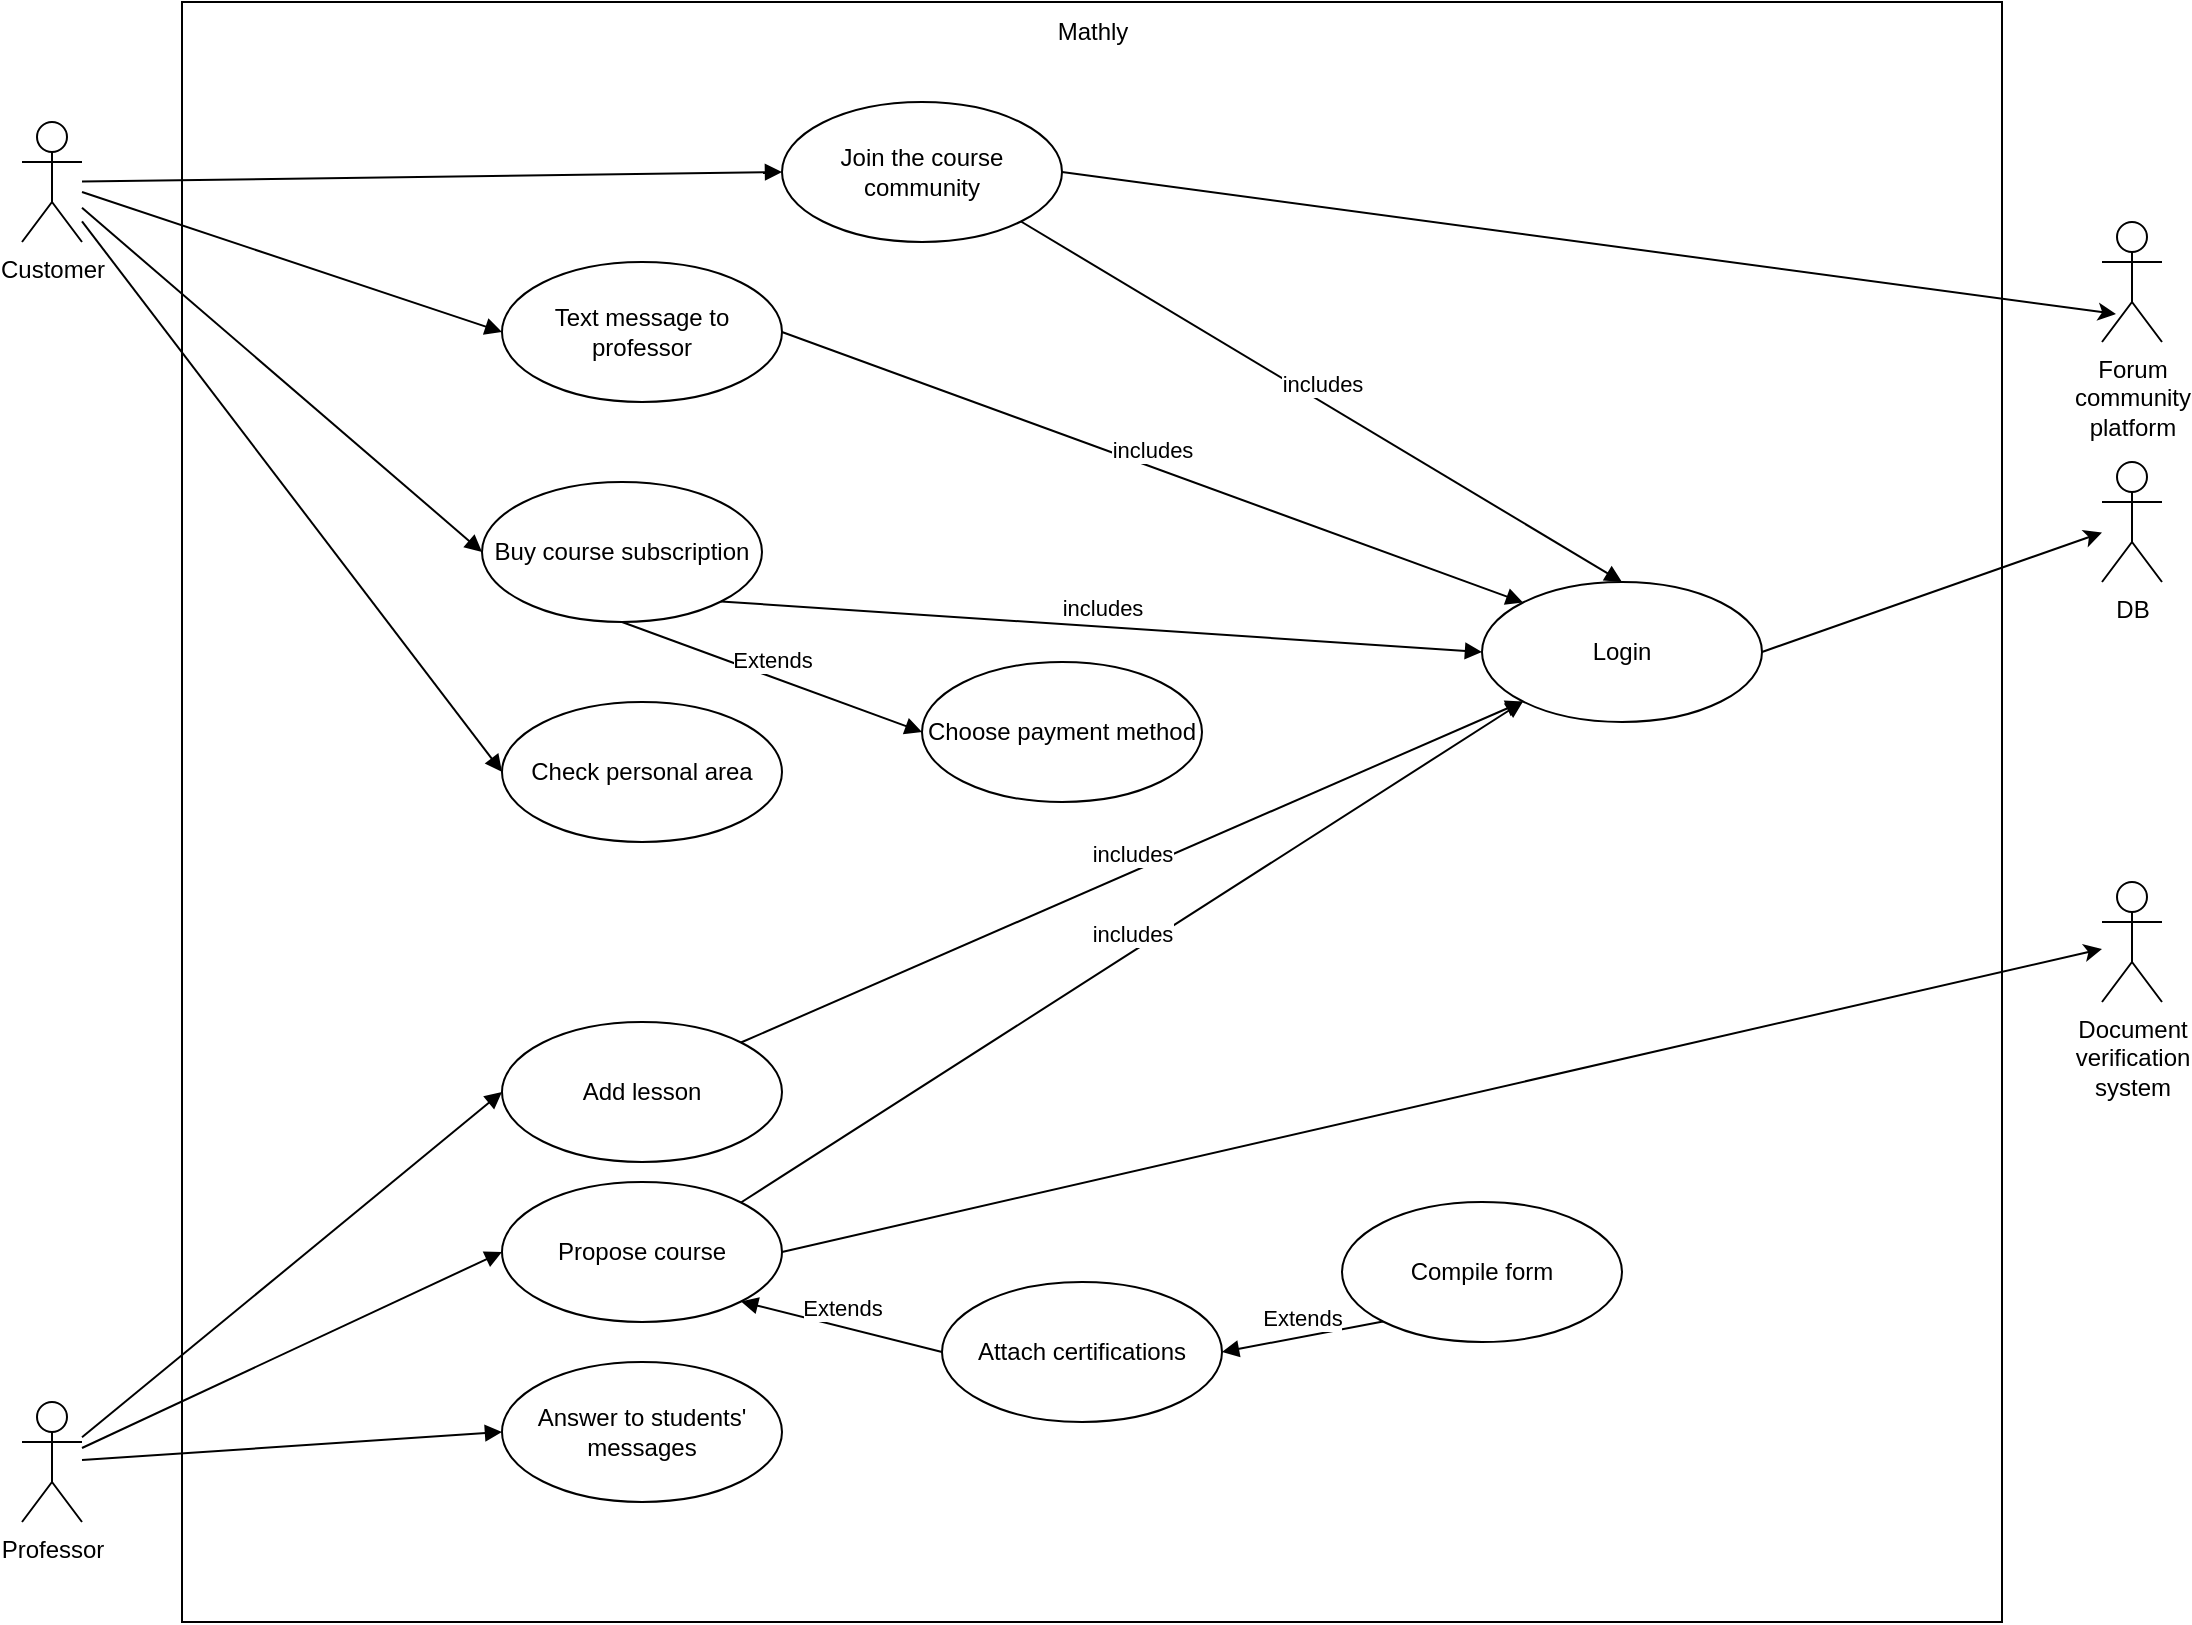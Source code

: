 <mxfile version="22.0.2" type="device">
  <diagram name="Page-1" id="TtVnkeEEjEB0-R0Kt0P4">
    <mxGraphModel dx="1364" dy="843" grid="1" gridSize="10" guides="1" tooltips="1" connect="1" arrows="1" fold="1" page="1" pageScale="1" pageWidth="850" pageHeight="1100" math="0" shadow="0">
      <root>
        <mxCell id="0" />
        <mxCell id="1" parent="0" />
        <mxCell id="7eg9AI-U8wfrf_obAaeg-1" value="" style="rounded=0;whiteSpace=wrap;html=1;" vertex="1" parent="1">
          <mxGeometry x="220" y="50" width="910" height="810" as="geometry" />
        </mxCell>
        <mxCell id="7eg9AI-U8wfrf_obAaeg-2" value="Customer" style="shape=umlActor;verticalLabelPosition=bottom;verticalAlign=top;html=1;outlineConnect=0;" vertex="1" parent="1">
          <mxGeometry x="140" y="110" width="30" height="60" as="geometry" />
        </mxCell>
        <mxCell id="7eg9AI-U8wfrf_obAaeg-3" value="Mathly" style="text;html=1;align=center;verticalAlign=middle;resizable=0;points=[];autosize=1;strokeColor=none;fillColor=none;" vertex="1" parent="1">
          <mxGeometry x="645" y="50" width="60" height="30" as="geometry" />
        </mxCell>
        <mxCell id="7eg9AI-U8wfrf_obAaeg-4" value="Professor&lt;br&gt;" style="shape=umlActor;verticalLabelPosition=bottom;verticalAlign=top;html=1;outlineConnect=0;" vertex="1" parent="1">
          <mxGeometry x="140" y="750" width="30" height="60" as="geometry" />
        </mxCell>
        <mxCell id="7eg9AI-U8wfrf_obAaeg-5" value="DB" style="shape=umlActor;verticalLabelPosition=bottom;verticalAlign=top;html=1;outlineConnect=0;" vertex="1" parent="1">
          <mxGeometry x="1180" y="280" width="30" height="60" as="geometry" />
        </mxCell>
        <mxCell id="7eg9AI-U8wfrf_obAaeg-6" value="Document&lt;br&gt;verification&lt;br&gt;system" style="shape=umlActor;verticalLabelPosition=bottom;verticalAlign=top;html=1;outlineConnect=0;" vertex="1" parent="1">
          <mxGeometry x="1180" y="490" width="30" height="60" as="geometry" />
        </mxCell>
        <mxCell id="7eg9AI-U8wfrf_obAaeg-7" value="Buy course subscription" style="ellipse;whiteSpace=wrap;html=1;" vertex="1" parent="1">
          <mxGeometry x="370" y="290" width="140" height="70" as="geometry" />
        </mxCell>
        <mxCell id="7eg9AI-U8wfrf_obAaeg-8" value="Choose payment method" style="ellipse;whiteSpace=wrap;html=1;" vertex="1" parent="1">
          <mxGeometry x="590" y="380" width="140" height="70" as="geometry" />
        </mxCell>
        <mxCell id="7eg9AI-U8wfrf_obAaeg-9" value="Extends" style="html=1;verticalAlign=bottom;endArrow=block;curved=0;rounded=0;exitX=0.5;exitY=1;exitDx=0;exitDy=0;entryX=0;entryY=0.5;entryDx=0;entryDy=0;" edge="1" parent="1" source="7eg9AI-U8wfrf_obAaeg-7" target="7eg9AI-U8wfrf_obAaeg-8">
          <mxGeometry width="80" relative="1" as="geometry">
            <mxPoint x="540" y="130" as="sourcePoint" />
            <mxPoint x="620" y="130" as="targetPoint" />
          </mxGeometry>
        </mxCell>
        <mxCell id="7eg9AI-U8wfrf_obAaeg-10" value="" style="html=1;verticalAlign=bottom;endArrow=block;curved=0;rounded=0;entryX=0;entryY=0.5;entryDx=0;entryDy=0;" edge="1" parent="1" source="7eg9AI-U8wfrf_obAaeg-2" target="7eg9AI-U8wfrf_obAaeg-7">
          <mxGeometry width="80" relative="1" as="geometry">
            <mxPoint x="280" y="150" as="sourcePoint" />
            <mxPoint x="360" y="150" as="targetPoint" />
          </mxGeometry>
        </mxCell>
        <mxCell id="7eg9AI-U8wfrf_obAaeg-11" value="Text message to professor" style="ellipse;whiteSpace=wrap;html=1;" vertex="1" parent="1">
          <mxGeometry x="380" y="180" width="140" height="70" as="geometry" />
        </mxCell>
        <mxCell id="7eg9AI-U8wfrf_obAaeg-39" style="rounded=0;orthogonalLoop=1;jettySize=auto;html=1;exitX=1;exitY=0.5;exitDx=0;exitDy=0;" edge="1" parent="1" source="7eg9AI-U8wfrf_obAaeg-12" target="7eg9AI-U8wfrf_obAaeg-6">
          <mxGeometry relative="1" as="geometry" />
        </mxCell>
        <mxCell id="7eg9AI-U8wfrf_obAaeg-12" value="Propose course" style="ellipse;whiteSpace=wrap;html=1;" vertex="1" parent="1">
          <mxGeometry x="380" y="640" width="140" height="70" as="geometry" />
        </mxCell>
        <mxCell id="7eg9AI-U8wfrf_obAaeg-13" value="Compile form" style="ellipse;whiteSpace=wrap;html=1;" vertex="1" parent="1">
          <mxGeometry x="800" y="650" width="140" height="70" as="geometry" />
        </mxCell>
        <mxCell id="7eg9AI-U8wfrf_obAaeg-14" value="Attach certifications" style="ellipse;whiteSpace=wrap;html=1;" vertex="1" parent="1">
          <mxGeometry x="600" y="690" width="140" height="70" as="geometry" />
        </mxCell>
        <mxCell id="7eg9AI-U8wfrf_obAaeg-15" value="Extends" style="html=1;verticalAlign=bottom;endArrow=block;curved=0;rounded=0;exitX=0;exitY=1;exitDx=0;exitDy=0;entryX=1;entryY=0.5;entryDx=0;entryDy=0;" edge="1" parent="1" source="7eg9AI-U8wfrf_obAaeg-13" target="7eg9AI-U8wfrf_obAaeg-14">
          <mxGeometry width="80" relative="1" as="geometry">
            <mxPoint x="530" y="135" as="sourcePoint" />
            <mxPoint x="700" y="115" as="targetPoint" />
          </mxGeometry>
        </mxCell>
        <mxCell id="7eg9AI-U8wfrf_obAaeg-16" value="Extends" style="html=1;verticalAlign=bottom;endArrow=block;curved=0;rounded=0;exitX=0;exitY=0.5;exitDx=0;exitDy=0;entryX=1;entryY=1;entryDx=0;entryDy=0;" edge="1" parent="1" source="7eg9AI-U8wfrf_obAaeg-14" target="7eg9AI-U8wfrf_obAaeg-12">
          <mxGeometry width="80" relative="1" as="geometry">
            <mxPoint x="811" y="560" as="sourcePoint" />
            <mxPoint x="774" y="660" as="targetPoint" />
          </mxGeometry>
        </mxCell>
        <mxCell id="7eg9AI-U8wfrf_obAaeg-17" value="Add lesson" style="ellipse;whiteSpace=wrap;html=1;" vertex="1" parent="1">
          <mxGeometry x="380" y="560" width="140" height="70" as="geometry" />
        </mxCell>
        <mxCell id="7eg9AI-U8wfrf_obAaeg-19" value="Forum&lt;br&gt;community&lt;br&gt;platform" style="shape=umlActor;verticalLabelPosition=bottom;verticalAlign=top;html=1;" vertex="1" parent="1">
          <mxGeometry x="1180" y="160" width="30" height="60" as="geometry" />
        </mxCell>
        <mxCell id="7eg9AI-U8wfrf_obAaeg-22" value="Join the course community" style="ellipse;whiteSpace=wrap;html=1;" vertex="1" parent="1">
          <mxGeometry x="520" y="100" width="140" height="70" as="geometry" />
        </mxCell>
        <mxCell id="7eg9AI-U8wfrf_obAaeg-38" style="rounded=0;orthogonalLoop=1;jettySize=auto;html=1;exitX=1;exitY=0.5;exitDx=0;exitDy=0;" edge="1" parent="1" source="7eg9AI-U8wfrf_obAaeg-23" target="7eg9AI-U8wfrf_obAaeg-5">
          <mxGeometry relative="1" as="geometry" />
        </mxCell>
        <mxCell id="7eg9AI-U8wfrf_obAaeg-23" value="Login" style="ellipse;whiteSpace=wrap;html=1;" vertex="1" parent="1">
          <mxGeometry x="870" y="340" width="140" height="70" as="geometry" />
        </mxCell>
        <mxCell id="7eg9AI-U8wfrf_obAaeg-24" value="includes" style="html=1;verticalAlign=bottom;endArrow=block;curved=0;rounded=0;exitX=1;exitY=1;exitDx=0;exitDy=0;entryX=0;entryY=0.5;entryDx=0;entryDy=0;" edge="1" parent="1" source="7eg9AI-U8wfrf_obAaeg-7" target="7eg9AI-U8wfrf_obAaeg-23">
          <mxGeometry width="80" relative="1" as="geometry">
            <mxPoint x="600" y="230" as="sourcePoint" />
            <mxPoint x="680" y="230" as="targetPoint" />
          </mxGeometry>
        </mxCell>
        <mxCell id="7eg9AI-U8wfrf_obAaeg-25" value="includes" style="html=1;verticalAlign=bottom;endArrow=block;curved=0;rounded=0;exitX=1;exitY=0.5;exitDx=0;exitDy=0;entryX=0;entryY=0;entryDx=0;entryDy=0;" edge="1" parent="1" source="7eg9AI-U8wfrf_obAaeg-11" target="7eg9AI-U8wfrf_obAaeg-23">
          <mxGeometry width="80" relative="1" as="geometry">
            <mxPoint x="509" y="160" as="sourcePoint" />
            <mxPoint x="750" y="400" as="targetPoint" />
          </mxGeometry>
        </mxCell>
        <mxCell id="7eg9AI-U8wfrf_obAaeg-26" value="includes" style="html=1;verticalAlign=bottom;endArrow=block;curved=0;rounded=0;exitX=1;exitY=1;exitDx=0;exitDy=0;entryX=0.5;entryY=0;entryDx=0;entryDy=0;" edge="1" parent="1" source="7eg9AI-U8wfrf_obAaeg-22" target="7eg9AI-U8wfrf_obAaeg-23">
          <mxGeometry width="80" relative="1" as="geometry">
            <mxPoint x="530" y="225" as="sourcePoint" />
            <mxPoint x="750" y="400" as="targetPoint" />
          </mxGeometry>
        </mxCell>
        <mxCell id="7eg9AI-U8wfrf_obAaeg-27" value="includes" style="html=1;verticalAlign=bottom;endArrow=block;curved=0;rounded=0;exitX=1;exitY=0;exitDx=0;exitDy=0;entryX=0;entryY=1;entryDx=0;entryDy=0;" edge="1" parent="1" source="7eg9AI-U8wfrf_obAaeg-17" target="7eg9AI-U8wfrf_obAaeg-23">
          <mxGeometry width="80" relative="1" as="geometry">
            <mxPoint x="530" y="315" as="sourcePoint" />
            <mxPoint x="750" y="400" as="targetPoint" />
          </mxGeometry>
        </mxCell>
        <mxCell id="7eg9AI-U8wfrf_obAaeg-28" value="includes" style="html=1;verticalAlign=bottom;endArrow=block;curved=0;rounded=0;exitX=1;exitY=0;exitDx=0;exitDy=0;entryX=0;entryY=1;entryDx=0;entryDy=0;" edge="1" parent="1" source="7eg9AI-U8wfrf_obAaeg-12" target="7eg9AI-U8wfrf_obAaeg-23">
          <mxGeometry width="80" relative="1" as="geometry">
            <mxPoint x="530" y="605" as="sourcePoint" />
            <mxPoint x="701" y="460" as="targetPoint" />
          </mxGeometry>
        </mxCell>
        <mxCell id="7eg9AI-U8wfrf_obAaeg-29" value="Check personal area" style="ellipse;whiteSpace=wrap;html=1;" vertex="1" parent="1">
          <mxGeometry x="380" y="400" width="140" height="70" as="geometry" />
        </mxCell>
        <mxCell id="7eg9AI-U8wfrf_obAaeg-30" value="" style="html=1;verticalAlign=bottom;endArrow=block;curved=0;rounded=0;entryX=0;entryY=0.5;entryDx=0;entryDy=0;" edge="1" parent="1" source="7eg9AI-U8wfrf_obAaeg-2" target="7eg9AI-U8wfrf_obAaeg-11">
          <mxGeometry width="80" relative="1" as="geometry">
            <mxPoint x="180" y="149" as="sourcePoint" />
            <mxPoint x="390" y="135" as="targetPoint" />
          </mxGeometry>
        </mxCell>
        <mxCell id="7eg9AI-U8wfrf_obAaeg-31" value="" style="html=1;verticalAlign=bottom;endArrow=block;curved=0;rounded=0;entryX=0;entryY=0.5;entryDx=0;entryDy=0;" edge="1" parent="1" source="7eg9AI-U8wfrf_obAaeg-2" target="7eg9AI-U8wfrf_obAaeg-22">
          <mxGeometry width="80" relative="1" as="geometry">
            <mxPoint x="180" y="155" as="sourcePoint" />
            <mxPoint x="390" y="225" as="targetPoint" />
          </mxGeometry>
        </mxCell>
        <mxCell id="7eg9AI-U8wfrf_obAaeg-32" value="" style="html=1;verticalAlign=bottom;endArrow=block;curved=0;rounded=0;entryX=0;entryY=0.5;entryDx=0;entryDy=0;" edge="1" parent="1" source="7eg9AI-U8wfrf_obAaeg-2" target="7eg9AI-U8wfrf_obAaeg-29">
          <mxGeometry width="80" relative="1" as="geometry">
            <mxPoint x="180" y="161" as="sourcePoint" />
            <mxPoint x="390" y="315" as="targetPoint" />
          </mxGeometry>
        </mxCell>
        <mxCell id="7eg9AI-U8wfrf_obAaeg-33" value="" style="html=1;verticalAlign=bottom;endArrow=block;curved=0;rounded=0;entryX=0;entryY=0.5;entryDx=0;entryDy=0;" edge="1" parent="1" source="7eg9AI-U8wfrf_obAaeg-4" target="7eg9AI-U8wfrf_obAaeg-17">
          <mxGeometry width="80" relative="1" as="geometry">
            <mxPoint x="180" y="170" as="sourcePoint" />
            <mxPoint x="390" y="445" as="targetPoint" />
          </mxGeometry>
        </mxCell>
        <mxCell id="7eg9AI-U8wfrf_obAaeg-34" value="" style="html=1;verticalAlign=bottom;endArrow=block;curved=0;rounded=0;entryX=0;entryY=0.5;entryDx=0;entryDy=0;" edge="1" parent="1" source="7eg9AI-U8wfrf_obAaeg-4" target="7eg9AI-U8wfrf_obAaeg-12">
          <mxGeometry width="80" relative="1" as="geometry">
            <mxPoint x="180" y="778" as="sourcePoint" />
            <mxPoint x="390" y="605" as="targetPoint" />
          </mxGeometry>
        </mxCell>
        <mxCell id="7eg9AI-U8wfrf_obAaeg-35" value="Answer to students&#39; messages" style="ellipse;whiteSpace=wrap;html=1;" vertex="1" parent="1">
          <mxGeometry x="380" y="730" width="140" height="70" as="geometry" />
        </mxCell>
        <mxCell id="7eg9AI-U8wfrf_obAaeg-36" value="" style="html=1;verticalAlign=bottom;endArrow=block;curved=0;rounded=0;entryX=0;entryY=0.5;entryDx=0;entryDy=0;" edge="1" parent="1" source="7eg9AI-U8wfrf_obAaeg-4" target="7eg9AI-U8wfrf_obAaeg-35">
          <mxGeometry width="80" relative="1" as="geometry">
            <mxPoint x="180" y="783" as="sourcePoint" />
            <mxPoint x="390" y="685" as="targetPoint" />
          </mxGeometry>
        </mxCell>
        <mxCell id="7eg9AI-U8wfrf_obAaeg-40" style="rounded=0;orthogonalLoop=1;jettySize=auto;html=1;exitX=1;exitY=0.5;exitDx=0;exitDy=0;entryX=0.233;entryY=0.767;entryDx=0;entryDy=0;entryPerimeter=0;" edge="1" parent="1" source="7eg9AI-U8wfrf_obAaeg-22" target="7eg9AI-U8wfrf_obAaeg-19">
          <mxGeometry relative="1" as="geometry" />
        </mxCell>
      </root>
    </mxGraphModel>
  </diagram>
</mxfile>
